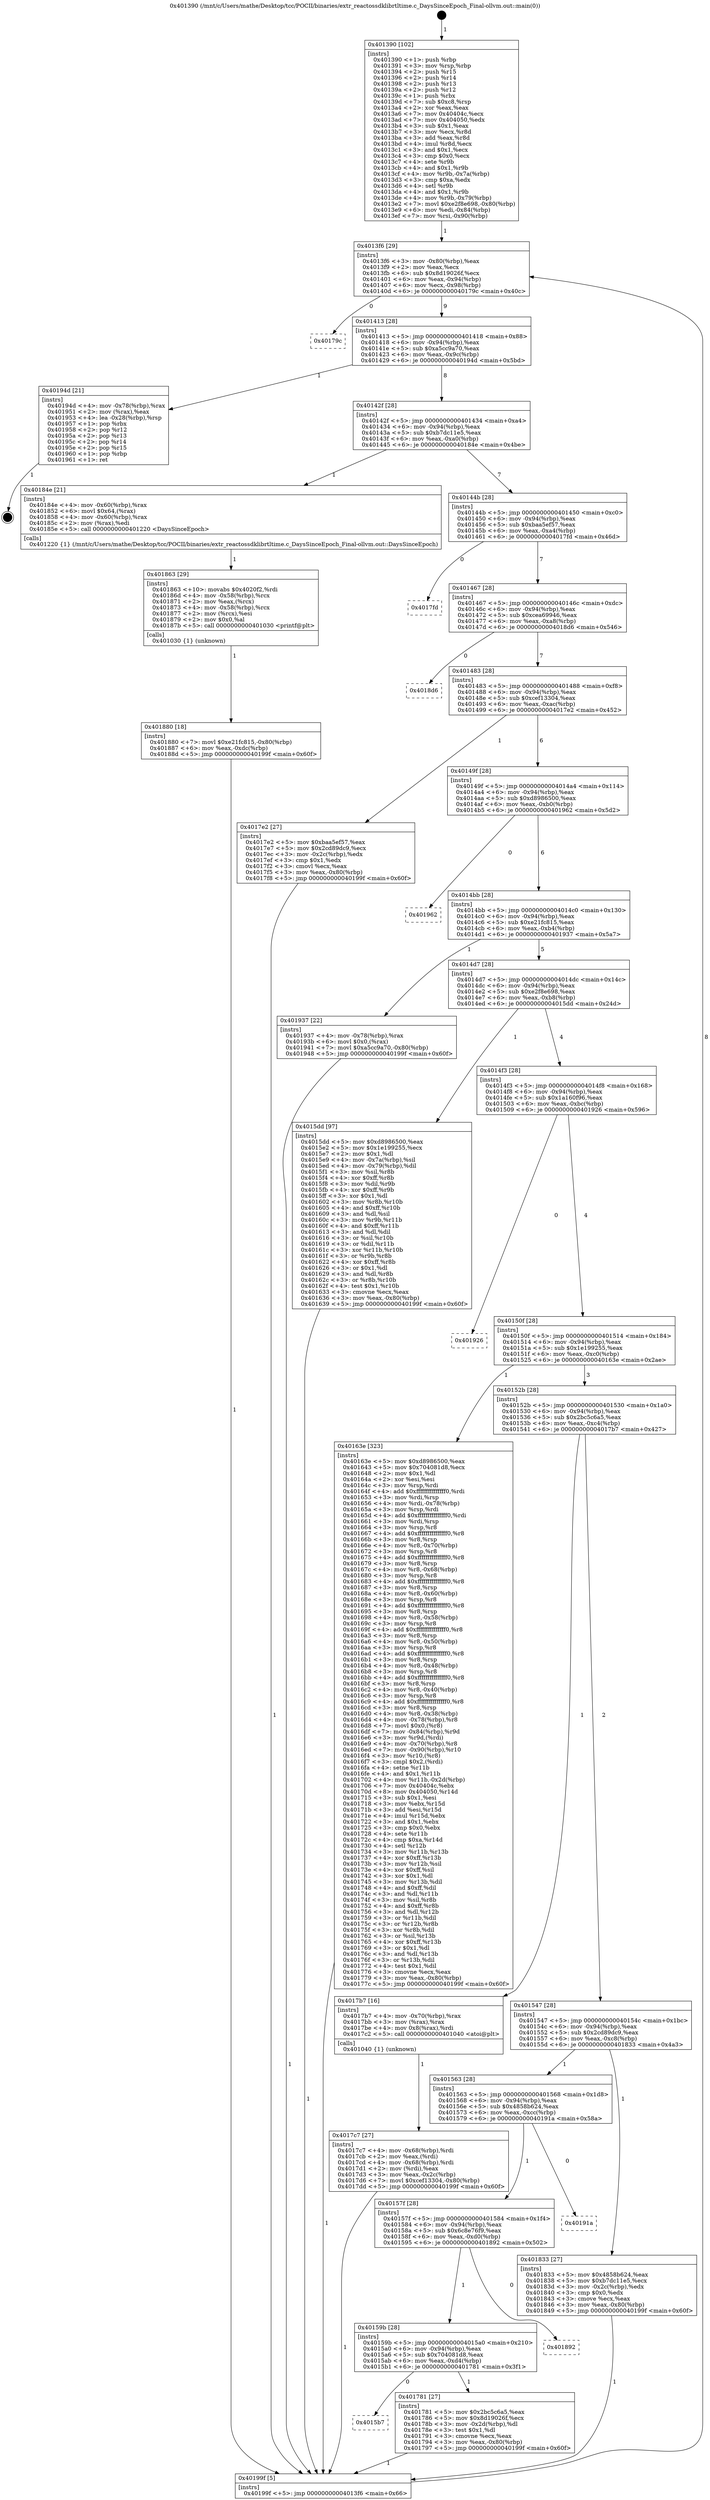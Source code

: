 digraph "0x401390" {
  label = "0x401390 (/mnt/c/Users/mathe/Desktop/tcc/POCII/binaries/extr_reactossdklibrtltime.c_DaysSinceEpoch_Final-ollvm.out::main(0))"
  labelloc = "t"
  node[shape=record]

  Entry [label="",width=0.3,height=0.3,shape=circle,fillcolor=black,style=filled]
  "0x4013f6" [label="{
     0x4013f6 [29]\l
     | [instrs]\l
     &nbsp;&nbsp;0x4013f6 \<+3\>: mov -0x80(%rbp),%eax\l
     &nbsp;&nbsp;0x4013f9 \<+2\>: mov %eax,%ecx\l
     &nbsp;&nbsp;0x4013fb \<+6\>: sub $0x8d19026f,%ecx\l
     &nbsp;&nbsp;0x401401 \<+6\>: mov %eax,-0x94(%rbp)\l
     &nbsp;&nbsp;0x401407 \<+6\>: mov %ecx,-0x98(%rbp)\l
     &nbsp;&nbsp;0x40140d \<+6\>: je 000000000040179c \<main+0x40c\>\l
  }"]
  "0x40179c" [label="{
     0x40179c\l
  }", style=dashed]
  "0x401413" [label="{
     0x401413 [28]\l
     | [instrs]\l
     &nbsp;&nbsp;0x401413 \<+5\>: jmp 0000000000401418 \<main+0x88\>\l
     &nbsp;&nbsp;0x401418 \<+6\>: mov -0x94(%rbp),%eax\l
     &nbsp;&nbsp;0x40141e \<+5\>: sub $0xa5cc9a70,%eax\l
     &nbsp;&nbsp;0x401423 \<+6\>: mov %eax,-0x9c(%rbp)\l
     &nbsp;&nbsp;0x401429 \<+6\>: je 000000000040194d \<main+0x5bd\>\l
  }"]
  Exit [label="",width=0.3,height=0.3,shape=circle,fillcolor=black,style=filled,peripheries=2]
  "0x40194d" [label="{
     0x40194d [21]\l
     | [instrs]\l
     &nbsp;&nbsp;0x40194d \<+4\>: mov -0x78(%rbp),%rax\l
     &nbsp;&nbsp;0x401951 \<+2\>: mov (%rax),%eax\l
     &nbsp;&nbsp;0x401953 \<+4\>: lea -0x28(%rbp),%rsp\l
     &nbsp;&nbsp;0x401957 \<+1\>: pop %rbx\l
     &nbsp;&nbsp;0x401958 \<+2\>: pop %r12\l
     &nbsp;&nbsp;0x40195a \<+2\>: pop %r13\l
     &nbsp;&nbsp;0x40195c \<+2\>: pop %r14\l
     &nbsp;&nbsp;0x40195e \<+2\>: pop %r15\l
     &nbsp;&nbsp;0x401960 \<+1\>: pop %rbp\l
     &nbsp;&nbsp;0x401961 \<+1\>: ret\l
  }"]
  "0x40142f" [label="{
     0x40142f [28]\l
     | [instrs]\l
     &nbsp;&nbsp;0x40142f \<+5\>: jmp 0000000000401434 \<main+0xa4\>\l
     &nbsp;&nbsp;0x401434 \<+6\>: mov -0x94(%rbp),%eax\l
     &nbsp;&nbsp;0x40143a \<+5\>: sub $0xb7dc11e5,%eax\l
     &nbsp;&nbsp;0x40143f \<+6\>: mov %eax,-0xa0(%rbp)\l
     &nbsp;&nbsp;0x401445 \<+6\>: je 000000000040184e \<main+0x4be\>\l
  }"]
  "0x401880" [label="{
     0x401880 [18]\l
     | [instrs]\l
     &nbsp;&nbsp;0x401880 \<+7\>: movl $0xe21fc815,-0x80(%rbp)\l
     &nbsp;&nbsp;0x401887 \<+6\>: mov %eax,-0xdc(%rbp)\l
     &nbsp;&nbsp;0x40188d \<+5\>: jmp 000000000040199f \<main+0x60f\>\l
  }"]
  "0x40184e" [label="{
     0x40184e [21]\l
     | [instrs]\l
     &nbsp;&nbsp;0x40184e \<+4\>: mov -0x60(%rbp),%rax\l
     &nbsp;&nbsp;0x401852 \<+6\>: movl $0x64,(%rax)\l
     &nbsp;&nbsp;0x401858 \<+4\>: mov -0x60(%rbp),%rax\l
     &nbsp;&nbsp;0x40185c \<+2\>: mov (%rax),%edi\l
     &nbsp;&nbsp;0x40185e \<+5\>: call 0000000000401220 \<DaysSinceEpoch\>\l
     | [calls]\l
     &nbsp;&nbsp;0x401220 \{1\} (/mnt/c/Users/mathe/Desktop/tcc/POCII/binaries/extr_reactossdklibrtltime.c_DaysSinceEpoch_Final-ollvm.out::DaysSinceEpoch)\l
  }"]
  "0x40144b" [label="{
     0x40144b [28]\l
     | [instrs]\l
     &nbsp;&nbsp;0x40144b \<+5\>: jmp 0000000000401450 \<main+0xc0\>\l
     &nbsp;&nbsp;0x401450 \<+6\>: mov -0x94(%rbp),%eax\l
     &nbsp;&nbsp;0x401456 \<+5\>: sub $0xbaa5ef57,%eax\l
     &nbsp;&nbsp;0x40145b \<+6\>: mov %eax,-0xa4(%rbp)\l
     &nbsp;&nbsp;0x401461 \<+6\>: je 00000000004017fd \<main+0x46d\>\l
  }"]
  "0x401863" [label="{
     0x401863 [29]\l
     | [instrs]\l
     &nbsp;&nbsp;0x401863 \<+10\>: movabs $0x4020f2,%rdi\l
     &nbsp;&nbsp;0x40186d \<+4\>: mov -0x58(%rbp),%rcx\l
     &nbsp;&nbsp;0x401871 \<+2\>: mov %eax,(%rcx)\l
     &nbsp;&nbsp;0x401873 \<+4\>: mov -0x58(%rbp),%rcx\l
     &nbsp;&nbsp;0x401877 \<+2\>: mov (%rcx),%esi\l
     &nbsp;&nbsp;0x401879 \<+2\>: mov $0x0,%al\l
     &nbsp;&nbsp;0x40187b \<+5\>: call 0000000000401030 \<printf@plt\>\l
     | [calls]\l
     &nbsp;&nbsp;0x401030 \{1\} (unknown)\l
  }"]
  "0x4017fd" [label="{
     0x4017fd\l
  }", style=dashed]
  "0x401467" [label="{
     0x401467 [28]\l
     | [instrs]\l
     &nbsp;&nbsp;0x401467 \<+5\>: jmp 000000000040146c \<main+0xdc\>\l
     &nbsp;&nbsp;0x40146c \<+6\>: mov -0x94(%rbp),%eax\l
     &nbsp;&nbsp;0x401472 \<+5\>: sub $0xcea69946,%eax\l
     &nbsp;&nbsp;0x401477 \<+6\>: mov %eax,-0xa8(%rbp)\l
     &nbsp;&nbsp;0x40147d \<+6\>: je 00000000004018d6 \<main+0x546\>\l
  }"]
  "0x4017c7" [label="{
     0x4017c7 [27]\l
     | [instrs]\l
     &nbsp;&nbsp;0x4017c7 \<+4\>: mov -0x68(%rbp),%rdi\l
     &nbsp;&nbsp;0x4017cb \<+2\>: mov %eax,(%rdi)\l
     &nbsp;&nbsp;0x4017cd \<+4\>: mov -0x68(%rbp),%rdi\l
     &nbsp;&nbsp;0x4017d1 \<+2\>: mov (%rdi),%eax\l
     &nbsp;&nbsp;0x4017d3 \<+3\>: mov %eax,-0x2c(%rbp)\l
     &nbsp;&nbsp;0x4017d6 \<+7\>: movl $0xcef13304,-0x80(%rbp)\l
     &nbsp;&nbsp;0x4017dd \<+5\>: jmp 000000000040199f \<main+0x60f\>\l
  }"]
  "0x4018d6" [label="{
     0x4018d6\l
  }", style=dashed]
  "0x401483" [label="{
     0x401483 [28]\l
     | [instrs]\l
     &nbsp;&nbsp;0x401483 \<+5\>: jmp 0000000000401488 \<main+0xf8\>\l
     &nbsp;&nbsp;0x401488 \<+6\>: mov -0x94(%rbp),%eax\l
     &nbsp;&nbsp;0x40148e \<+5\>: sub $0xcef13304,%eax\l
     &nbsp;&nbsp;0x401493 \<+6\>: mov %eax,-0xac(%rbp)\l
     &nbsp;&nbsp;0x401499 \<+6\>: je 00000000004017e2 \<main+0x452\>\l
  }"]
  "0x4015b7" [label="{
     0x4015b7\l
  }", style=dashed]
  "0x4017e2" [label="{
     0x4017e2 [27]\l
     | [instrs]\l
     &nbsp;&nbsp;0x4017e2 \<+5\>: mov $0xbaa5ef57,%eax\l
     &nbsp;&nbsp;0x4017e7 \<+5\>: mov $0x2cd89dc9,%ecx\l
     &nbsp;&nbsp;0x4017ec \<+3\>: mov -0x2c(%rbp),%edx\l
     &nbsp;&nbsp;0x4017ef \<+3\>: cmp $0x1,%edx\l
     &nbsp;&nbsp;0x4017f2 \<+3\>: cmovl %ecx,%eax\l
     &nbsp;&nbsp;0x4017f5 \<+3\>: mov %eax,-0x80(%rbp)\l
     &nbsp;&nbsp;0x4017f8 \<+5\>: jmp 000000000040199f \<main+0x60f\>\l
  }"]
  "0x40149f" [label="{
     0x40149f [28]\l
     | [instrs]\l
     &nbsp;&nbsp;0x40149f \<+5\>: jmp 00000000004014a4 \<main+0x114\>\l
     &nbsp;&nbsp;0x4014a4 \<+6\>: mov -0x94(%rbp),%eax\l
     &nbsp;&nbsp;0x4014aa \<+5\>: sub $0xd8986500,%eax\l
     &nbsp;&nbsp;0x4014af \<+6\>: mov %eax,-0xb0(%rbp)\l
     &nbsp;&nbsp;0x4014b5 \<+6\>: je 0000000000401962 \<main+0x5d2\>\l
  }"]
  "0x401781" [label="{
     0x401781 [27]\l
     | [instrs]\l
     &nbsp;&nbsp;0x401781 \<+5\>: mov $0x2bc5c6a5,%eax\l
     &nbsp;&nbsp;0x401786 \<+5\>: mov $0x8d19026f,%ecx\l
     &nbsp;&nbsp;0x40178b \<+3\>: mov -0x2d(%rbp),%dl\l
     &nbsp;&nbsp;0x40178e \<+3\>: test $0x1,%dl\l
     &nbsp;&nbsp;0x401791 \<+3\>: cmovne %ecx,%eax\l
     &nbsp;&nbsp;0x401794 \<+3\>: mov %eax,-0x80(%rbp)\l
     &nbsp;&nbsp;0x401797 \<+5\>: jmp 000000000040199f \<main+0x60f\>\l
  }"]
  "0x401962" [label="{
     0x401962\l
  }", style=dashed]
  "0x4014bb" [label="{
     0x4014bb [28]\l
     | [instrs]\l
     &nbsp;&nbsp;0x4014bb \<+5\>: jmp 00000000004014c0 \<main+0x130\>\l
     &nbsp;&nbsp;0x4014c0 \<+6\>: mov -0x94(%rbp),%eax\l
     &nbsp;&nbsp;0x4014c6 \<+5\>: sub $0xe21fc815,%eax\l
     &nbsp;&nbsp;0x4014cb \<+6\>: mov %eax,-0xb4(%rbp)\l
     &nbsp;&nbsp;0x4014d1 \<+6\>: je 0000000000401937 \<main+0x5a7\>\l
  }"]
  "0x40159b" [label="{
     0x40159b [28]\l
     | [instrs]\l
     &nbsp;&nbsp;0x40159b \<+5\>: jmp 00000000004015a0 \<main+0x210\>\l
     &nbsp;&nbsp;0x4015a0 \<+6\>: mov -0x94(%rbp),%eax\l
     &nbsp;&nbsp;0x4015a6 \<+5\>: sub $0x704081d8,%eax\l
     &nbsp;&nbsp;0x4015ab \<+6\>: mov %eax,-0xd4(%rbp)\l
     &nbsp;&nbsp;0x4015b1 \<+6\>: je 0000000000401781 \<main+0x3f1\>\l
  }"]
  "0x401937" [label="{
     0x401937 [22]\l
     | [instrs]\l
     &nbsp;&nbsp;0x401937 \<+4\>: mov -0x78(%rbp),%rax\l
     &nbsp;&nbsp;0x40193b \<+6\>: movl $0x0,(%rax)\l
     &nbsp;&nbsp;0x401941 \<+7\>: movl $0xa5cc9a70,-0x80(%rbp)\l
     &nbsp;&nbsp;0x401948 \<+5\>: jmp 000000000040199f \<main+0x60f\>\l
  }"]
  "0x4014d7" [label="{
     0x4014d7 [28]\l
     | [instrs]\l
     &nbsp;&nbsp;0x4014d7 \<+5\>: jmp 00000000004014dc \<main+0x14c\>\l
     &nbsp;&nbsp;0x4014dc \<+6\>: mov -0x94(%rbp),%eax\l
     &nbsp;&nbsp;0x4014e2 \<+5\>: sub $0xe2f8e698,%eax\l
     &nbsp;&nbsp;0x4014e7 \<+6\>: mov %eax,-0xb8(%rbp)\l
     &nbsp;&nbsp;0x4014ed \<+6\>: je 00000000004015dd \<main+0x24d\>\l
  }"]
  "0x401892" [label="{
     0x401892\l
  }", style=dashed]
  "0x4015dd" [label="{
     0x4015dd [97]\l
     | [instrs]\l
     &nbsp;&nbsp;0x4015dd \<+5\>: mov $0xd8986500,%eax\l
     &nbsp;&nbsp;0x4015e2 \<+5\>: mov $0x1e199255,%ecx\l
     &nbsp;&nbsp;0x4015e7 \<+2\>: mov $0x1,%dl\l
     &nbsp;&nbsp;0x4015e9 \<+4\>: mov -0x7a(%rbp),%sil\l
     &nbsp;&nbsp;0x4015ed \<+4\>: mov -0x79(%rbp),%dil\l
     &nbsp;&nbsp;0x4015f1 \<+3\>: mov %sil,%r8b\l
     &nbsp;&nbsp;0x4015f4 \<+4\>: xor $0xff,%r8b\l
     &nbsp;&nbsp;0x4015f8 \<+3\>: mov %dil,%r9b\l
     &nbsp;&nbsp;0x4015fb \<+4\>: xor $0xff,%r9b\l
     &nbsp;&nbsp;0x4015ff \<+3\>: xor $0x1,%dl\l
     &nbsp;&nbsp;0x401602 \<+3\>: mov %r8b,%r10b\l
     &nbsp;&nbsp;0x401605 \<+4\>: and $0xff,%r10b\l
     &nbsp;&nbsp;0x401609 \<+3\>: and %dl,%sil\l
     &nbsp;&nbsp;0x40160c \<+3\>: mov %r9b,%r11b\l
     &nbsp;&nbsp;0x40160f \<+4\>: and $0xff,%r11b\l
     &nbsp;&nbsp;0x401613 \<+3\>: and %dl,%dil\l
     &nbsp;&nbsp;0x401616 \<+3\>: or %sil,%r10b\l
     &nbsp;&nbsp;0x401619 \<+3\>: or %dil,%r11b\l
     &nbsp;&nbsp;0x40161c \<+3\>: xor %r11b,%r10b\l
     &nbsp;&nbsp;0x40161f \<+3\>: or %r9b,%r8b\l
     &nbsp;&nbsp;0x401622 \<+4\>: xor $0xff,%r8b\l
     &nbsp;&nbsp;0x401626 \<+3\>: or $0x1,%dl\l
     &nbsp;&nbsp;0x401629 \<+3\>: and %dl,%r8b\l
     &nbsp;&nbsp;0x40162c \<+3\>: or %r8b,%r10b\l
     &nbsp;&nbsp;0x40162f \<+4\>: test $0x1,%r10b\l
     &nbsp;&nbsp;0x401633 \<+3\>: cmovne %ecx,%eax\l
     &nbsp;&nbsp;0x401636 \<+3\>: mov %eax,-0x80(%rbp)\l
     &nbsp;&nbsp;0x401639 \<+5\>: jmp 000000000040199f \<main+0x60f\>\l
  }"]
  "0x4014f3" [label="{
     0x4014f3 [28]\l
     | [instrs]\l
     &nbsp;&nbsp;0x4014f3 \<+5\>: jmp 00000000004014f8 \<main+0x168\>\l
     &nbsp;&nbsp;0x4014f8 \<+6\>: mov -0x94(%rbp),%eax\l
     &nbsp;&nbsp;0x4014fe \<+5\>: sub $0x1a160f96,%eax\l
     &nbsp;&nbsp;0x401503 \<+6\>: mov %eax,-0xbc(%rbp)\l
     &nbsp;&nbsp;0x401509 \<+6\>: je 0000000000401926 \<main+0x596\>\l
  }"]
  "0x40199f" [label="{
     0x40199f [5]\l
     | [instrs]\l
     &nbsp;&nbsp;0x40199f \<+5\>: jmp 00000000004013f6 \<main+0x66\>\l
  }"]
  "0x401390" [label="{
     0x401390 [102]\l
     | [instrs]\l
     &nbsp;&nbsp;0x401390 \<+1\>: push %rbp\l
     &nbsp;&nbsp;0x401391 \<+3\>: mov %rsp,%rbp\l
     &nbsp;&nbsp;0x401394 \<+2\>: push %r15\l
     &nbsp;&nbsp;0x401396 \<+2\>: push %r14\l
     &nbsp;&nbsp;0x401398 \<+2\>: push %r13\l
     &nbsp;&nbsp;0x40139a \<+2\>: push %r12\l
     &nbsp;&nbsp;0x40139c \<+1\>: push %rbx\l
     &nbsp;&nbsp;0x40139d \<+7\>: sub $0xc8,%rsp\l
     &nbsp;&nbsp;0x4013a4 \<+2\>: xor %eax,%eax\l
     &nbsp;&nbsp;0x4013a6 \<+7\>: mov 0x40404c,%ecx\l
     &nbsp;&nbsp;0x4013ad \<+7\>: mov 0x404050,%edx\l
     &nbsp;&nbsp;0x4013b4 \<+3\>: sub $0x1,%eax\l
     &nbsp;&nbsp;0x4013b7 \<+3\>: mov %ecx,%r8d\l
     &nbsp;&nbsp;0x4013ba \<+3\>: add %eax,%r8d\l
     &nbsp;&nbsp;0x4013bd \<+4\>: imul %r8d,%ecx\l
     &nbsp;&nbsp;0x4013c1 \<+3\>: and $0x1,%ecx\l
     &nbsp;&nbsp;0x4013c4 \<+3\>: cmp $0x0,%ecx\l
     &nbsp;&nbsp;0x4013c7 \<+4\>: sete %r9b\l
     &nbsp;&nbsp;0x4013cb \<+4\>: and $0x1,%r9b\l
     &nbsp;&nbsp;0x4013cf \<+4\>: mov %r9b,-0x7a(%rbp)\l
     &nbsp;&nbsp;0x4013d3 \<+3\>: cmp $0xa,%edx\l
     &nbsp;&nbsp;0x4013d6 \<+4\>: setl %r9b\l
     &nbsp;&nbsp;0x4013da \<+4\>: and $0x1,%r9b\l
     &nbsp;&nbsp;0x4013de \<+4\>: mov %r9b,-0x79(%rbp)\l
     &nbsp;&nbsp;0x4013e2 \<+7\>: movl $0xe2f8e698,-0x80(%rbp)\l
     &nbsp;&nbsp;0x4013e9 \<+6\>: mov %edi,-0x84(%rbp)\l
     &nbsp;&nbsp;0x4013ef \<+7\>: mov %rsi,-0x90(%rbp)\l
  }"]
  "0x40157f" [label="{
     0x40157f [28]\l
     | [instrs]\l
     &nbsp;&nbsp;0x40157f \<+5\>: jmp 0000000000401584 \<main+0x1f4\>\l
     &nbsp;&nbsp;0x401584 \<+6\>: mov -0x94(%rbp),%eax\l
     &nbsp;&nbsp;0x40158a \<+5\>: sub $0x6c8e76f9,%eax\l
     &nbsp;&nbsp;0x40158f \<+6\>: mov %eax,-0xd0(%rbp)\l
     &nbsp;&nbsp;0x401595 \<+6\>: je 0000000000401892 \<main+0x502\>\l
  }"]
  "0x401926" [label="{
     0x401926\l
  }", style=dashed]
  "0x40150f" [label="{
     0x40150f [28]\l
     | [instrs]\l
     &nbsp;&nbsp;0x40150f \<+5\>: jmp 0000000000401514 \<main+0x184\>\l
     &nbsp;&nbsp;0x401514 \<+6\>: mov -0x94(%rbp),%eax\l
     &nbsp;&nbsp;0x40151a \<+5\>: sub $0x1e199255,%eax\l
     &nbsp;&nbsp;0x40151f \<+6\>: mov %eax,-0xc0(%rbp)\l
     &nbsp;&nbsp;0x401525 \<+6\>: je 000000000040163e \<main+0x2ae\>\l
  }"]
  "0x40191a" [label="{
     0x40191a\l
  }", style=dashed]
  "0x40163e" [label="{
     0x40163e [323]\l
     | [instrs]\l
     &nbsp;&nbsp;0x40163e \<+5\>: mov $0xd8986500,%eax\l
     &nbsp;&nbsp;0x401643 \<+5\>: mov $0x704081d8,%ecx\l
     &nbsp;&nbsp;0x401648 \<+2\>: mov $0x1,%dl\l
     &nbsp;&nbsp;0x40164a \<+2\>: xor %esi,%esi\l
     &nbsp;&nbsp;0x40164c \<+3\>: mov %rsp,%rdi\l
     &nbsp;&nbsp;0x40164f \<+4\>: add $0xfffffffffffffff0,%rdi\l
     &nbsp;&nbsp;0x401653 \<+3\>: mov %rdi,%rsp\l
     &nbsp;&nbsp;0x401656 \<+4\>: mov %rdi,-0x78(%rbp)\l
     &nbsp;&nbsp;0x40165a \<+3\>: mov %rsp,%rdi\l
     &nbsp;&nbsp;0x40165d \<+4\>: add $0xfffffffffffffff0,%rdi\l
     &nbsp;&nbsp;0x401661 \<+3\>: mov %rdi,%rsp\l
     &nbsp;&nbsp;0x401664 \<+3\>: mov %rsp,%r8\l
     &nbsp;&nbsp;0x401667 \<+4\>: add $0xfffffffffffffff0,%r8\l
     &nbsp;&nbsp;0x40166b \<+3\>: mov %r8,%rsp\l
     &nbsp;&nbsp;0x40166e \<+4\>: mov %r8,-0x70(%rbp)\l
     &nbsp;&nbsp;0x401672 \<+3\>: mov %rsp,%r8\l
     &nbsp;&nbsp;0x401675 \<+4\>: add $0xfffffffffffffff0,%r8\l
     &nbsp;&nbsp;0x401679 \<+3\>: mov %r8,%rsp\l
     &nbsp;&nbsp;0x40167c \<+4\>: mov %r8,-0x68(%rbp)\l
     &nbsp;&nbsp;0x401680 \<+3\>: mov %rsp,%r8\l
     &nbsp;&nbsp;0x401683 \<+4\>: add $0xfffffffffffffff0,%r8\l
     &nbsp;&nbsp;0x401687 \<+3\>: mov %r8,%rsp\l
     &nbsp;&nbsp;0x40168a \<+4\>: mov %r8,-0x60(%rbp)\l
     &nbsp;&nbsp;0x40168e \<+3\>: mov %rsp,%r8\l
     &nbsp;&nbsp;0x401691 \<+4\>: add $0xfffffffffffffff0,%r8\l
     &nbsp;&nbsp;0x401695 \<+3\>: mov %r8,%rsp\l
     &nbsp;&nbsp;0x401698 \<+4\>: mov %r8,-0x58(%rbp)\l
     &nbsp;&nbsp;0x40169c \<+3\>: mov %rsp,%r8\l
     &nbsp;&nbsp;0x40169f \<+4\>: add $0xfffffffffffffff0,%r8\l
     &nbsp;&nbsp;0x4016a3 \<+3\>: mov %r8,%rsp\l
     &nbsp;&nbsp;0x4016a6 \<+4\>: mov %r8,-0x50(%rbp)\l
     &nbsp;&nbsp;0x4016aa \<+3\>: mov %rsp,%r8\l
     &nbsp;&nbsp;0x4016ad \<+4\>: add $0xfffffffffffffff0,%r8\l
     &nbsp;&nbsp;0x4016b1 \<+3\>: mov %r8,%rsp\l
     &nbsp;&nbsp;0x4016b4 \<+4\>: mov %r8,-0x48(%rbp)\l
     &nbsp;&nbsp;0x4016b8 \<+3\>: mov %rsp,%r8\l
     &nbsp;&nbsp;0x4016bb \<+4\>: add $0xfffffffffffffff0,%r8\l
     &nbsp;&nbsp;0x4016bf \<+3\>: mov %r8,%rsp\l
     &nbsp;&nbsp;0x4016c2 \<+4\>: mov %r8,-0x40(%rbp)\l
     &nbsp;&nbsp;0x4016c6 \<+3\>: mov %rsp,%r8\l
     &nbsp;&nbsp;0x4016c9 \<+4\>: add $0xfffffffffffffff0,%r8\l
     &nbsp;&nbsp;0x4016cd \<+3\>: mov %r8,%rsp\l
     &nbsp;&nbsp;0x4016d0 \<+4\>: mov %r8,-0x38(%rbp)\l
     &nbsp;&nbsp;0x4016d4 \<+4\>: mov -0x78(%rbp),%r8\l
     &nbsp;&nbsp;0x4016d8 \<+7\>: movl $0x0,(%r8)\l
     &nbsp;&nbsp;0x4016df \<+7\>: mov -0x84(%rbp),%r9d\l
     &nbsp;&nbsp;0x4016e6 \<+3\>: mov %r9d,(%rdi)\l
     &nbsp;&nbsp;0x4016e9 \<+4\>: mov -0x70(%rbp),%r8\l
     &nbsp;&nbsp;0x4016ed \<+7\>: mov -0x90(%rbp),%r10\l
     &nbsp;&nbsp;0x4016f4 \<+3\>: mov %r10,(%r8)\l
     &nbsp;&nbsp;0x4016f7 \<+3\>: cmpl $0x2,(%rdi)\l
     &nbsp;&nbsp;0x4016fa \<+4\>: setne %r11b\l
     &nbsp;&nbsp;0x4016fe \<+4\>: and $0x1,%r11b\l
     &nbsp;&nbsp;0x401702 \<+4\>: mov %r11b,-0x2d(%rbp)\l
     &nbsp;&nbsp;0x401706 \<+7\>: mov 0x40404c,%ebx\l
     &nbsp;&nbsp;0x40170d \<+8\>: mov 0x404050,%r14d\l
     &nbsp;&nbsp;0x401715 \<+3\>: sub $0x1,%esi\l
     &nbsp;&nbsp;0x401718 \<+3\>: mov %ebx,%r15d\l
     &nbsp;&nbsp;0x40171b \<+3\>: add %esi,%r15d\l
     &nbsp;&nbsp;0x40171e \<+4\>: imul %r15d,%ebx\l
     &nbsp;&nbsp;0x401722 \<+3\>: and $0x1,%ebx\l
     &nbsp;&nbsp;0x401725 \<+3\>: cmp $0x0,%ebx\l
     &nbsp;&nbsp;0x401728 \<+4\>: sete %r11b\l
     &nbsp;&nbsp;0x40172c \<+4\>: cmp $0xa,%r14d\l
     &nbsp;&nbsp;0x401730 \<+4\>: setl %r12b\l
     &nbsp;&nbsp;0x401734 \<+3\>: mov %r11b,%r13b\l
     &nbsp;&nbsp;0x401737 \<+4\>: xor $0xff,%r13b\l
     &nbsp;&nbsp;0x40173b \<+3\>: mov %r12b,%sil\l
     &nbsp;&nbsp;0x40173e \<+4\>: xor $0xff,%sil\l
     &nbsp;&nbsp;0x401742 \<+3\>: xor $0x1,%dl\l
     &nbsp;&nbsp;0x401745 \<+3\>: mov %r13b,%dil\l
     &nbsp;&nbsp;0x401748 \<+4\>: and $0xff,%dil\l
     &nbsp;&nbsp;0x40174c \<+3\>: and %dl,%r11b\l
     &nbsp;&nbsp;0x40174f \<+3\>: mov %sil,%r8b\l
     &nbsp;&nbsp;0x401752 \<+4\>: and $0xff,%r8b\l
     &nbsp;&nbsp;0x401756 \<+3\>: and %dl,%r12b\l
     &nbsp;&nbsp;0x401759 \<+3\>: or %r11b,%dil\l
     &nbsp;&nbsp;0x40175c \<+3\>: or %r12b,%r8b\l
     &nbsp;&nbsp;0x40175f \<+3\>: xor %r8b,%dil\l
     &nbsp;&nbsp;0x401762 \<+3\>: or %sil,%r13b\l
     &nbsp;&nbsp;0x401765 \<+4\>: xor $0xff,%r13b\l
     &nbsp;&nbsp;0x401769 \<+3\>: or $0x1,%dl\l
     &nbsp;&nbsp;0x40176c \<+3\>: and %dl,%r13b\l
     &nbsp;&nbsp;0x40176f \<+3\>: or %r13b,%dil\l
     &nbsp;&nbsp;0x401772 \<+4\>: test $0x1,%dil\l
     &nbsp;&nbsp;0x401776 \<+3\>: cmovne %ecx,%eax\l
     &nbsp;&nbsp;0x401779 \<+3\>: mov %eax,-0x80(%rbp)\l
     &nbsp;&nbsp;0x40177c \<+5\>: jmp 000000000040199f \<main+0x60f\>\l
  }"]
  "0x40152b" [label="{
     0x40152b [28]\l
     | [instrs]\l
     &nbsp;&nbsp;0x40152b \<+5\>: jmp 0000000000401530 \<main+0x1a0\>\l
     &nbsp;&nbsp;0x401530 \<+6\>: mov -0x94(%rbp),%eax\l
     &nbsp;&nbsp;0x401536 \<+5\>: sub $0x2bc5c6a5,%eax\l
     &nbsp;&nbsp;0x40153b \<+6\>: mov %eax,-0xc4(%rbp)\l
     &nbsp;&nbsp;0x401541 \<+6\>: je 00000000004017b7 \<main+0x427\>\l
  }"]
  "0x401563" [label="{
     0x401563 [28]\l
     | [instrs]\l
     &nbsp;&nbsp;0x401563 \<+5\>: jmp 0000000000401568 \<main+0x1d8\>\l
     &nbsp;&nbsp;0x401568 \<+6\>: mov -0x94(%rbp),%eax\l
     &nbsp;&nbsp;0x40156e \<+5\>: sub $0x4858b624,%eax\l
     &nbsp;&nbsp;0x401573 \<+6\>: mov %eax,-0xcc(%rbp)\l
     &nbsp;&nbsp;0x401579 \<+6\>: je 000000000040191a \<main+0x58a\>\l
  }"]
  "0x401833" [label="{
     0x401833 [27]\l
     | [instrs]\l
     &nbsp;&nbsp;0x401833 \<+5\>: mov $0x4858b624,%eax\l
     &nbsp;&nbsp;0x401838 \<+5\>: mov $0xb7dc11e5,%ecx\l
     &nbsp;&nbsp;0x40183d \<+3\>: mov -0x2c(%rbp),%edx\l
     &nbsp;&nbsp;0x401840 \<+3\>: cmp $0x0,%edx\l
     &nbsp;&nbsp;0x401843 \<+3\>: cmove %ecx,%eax\l
     &nbsp;&nbsp;0x401846 \<+3\>: mov %eax,-0x80(%rbp)\l
     &nbsp;&nbsp;0x401849 \<+5\>: jmp 000000000040199f \<main+0x60f\>\l
  }"]
  "0x4017b7" [label="{
     0x4017b7 [16]\l
     | [instrs]\l
     &nbsp;&nbsp;0x4017b7 \<+4\>: mov -0x70(%rbp),%rax\l
     &nbsp;&nbsp;0x4017bb \<+3\>: mov (%rax),%rax\l
     &nbsp;&nbsp;0x4017be \<+4\>: mov 0x8(%rax),%rdi\l
     &nbsp;&nbsp;0x4017c2 \<+5\>: call 0000000000401040 \<atoi@plt\>\l
     | [calls]\l
     &nbsp;&nbsp;0x401040 \{1\} (unknown)\l
  }"]
  "0x401547" [label="{
     0x401547 [28]\l
     | [instrs]\l
     &nbsp;&nbsp;0x401547 \<+5\>: jmp 000000000040154c \<main+0x1bc\>\l
     &nbsp;&nbsp;0x40154c \<+6\>: mov -0x94(%rbp),%eax\l
     &nbsp;&nbsp;0x401552 \<+5\>: sub $0x2cd89dc9,%eax\l
     &nbsp;&nbsp;0x401557 \<+6\>: mov %eax,-0xc8(%rbp)\l
     &nbsp;&nbsp;0x40155d \<+6\>: je 0000000000401833 \<main+0x4a3\>\l
  }"]
  Entry -> "0x401390" [label=" 1"]
  "0x4013f6" -> "0x40179c" [label=" 0"]
  "0x4013f6" -> "0x401413" [label=" 9"]
  "0x40194d" -> Exit [label=" 1"]
  "0x401413" -> "0x40194d" [label=" 1"]
  "0x401413" -> "0x40142f" [label=" 8"]
  "0x401937" -> "0x40199f" [label=" 1"]
  "0x40142f" -> "0x40184e" [label=" 1"]
  "0x40142f" -> "0x40144b" [label=" 7"]
  "0x401880" -> "0x40199f" [label=" 1"]
  "0x40144b" -> "0x4017fd" [label=" 0"]
  "0x40144b" -> "0x401467" [label=" 7"]
  "0x401863" -> "0x401880" [label=" 1"]
  "0x401467" -> "0x4018d6" [label=" 0"]
  "0x401467" -> "0x401483" [label=" 7"]
  "0x40184e" -> "0x401863" [label=" 1"]
  "0x401483" -> "0x4017e2" [label=" 1"]
  "0x401483" -> "0x40149f" [label=" 6"]
  "0x401833" -> "0x40199f" [label=" 1"]
  "0x40149f" -> "0x401962" [label=" 0"]
  "0x40149f" -> "0x4014bb" [label=" 6"]
  "0x4017e2" -> "0x40199f" [label=" 1"]
  "0x4014bb" -> "0x401937" [label=" 1"]
  "0x4014bb" -> "0x4014d7" [label=" 5"]
  "0x4017b7" -> "0x4017c7" [label=" 1"]
  "0x4014d7" -> "0x4015dd" [label=" 1"]
  "0x4014d7" -> "0x4014f3" [label=" 4"]
  "0x4015dd" -> "0x40199f" [label=" 1"]
  "0x401390" -> "0x4013f6" [label=" 1"]
  "0x40199f" -> "0x4013f6" [label=" 8"]
  "0x401781" -> "0x40199f" [label=" 1"]
  "0x4014f3" -> "0x401926" [label=" 0"]
  "0x4014f3" -> "0x40150f" [label=" 4"]
  "0x40159b" -> "0x401781" [label=" 1"]
  "0x40150f" -> "0x40163e" [label=" 1"]
  "0x40150f" -> "0x40152b" [label=" 3"]
  "0x4017c7" -> "0x40199f" [label=" 1"]
  "0x40163e" -> "0x40199f" [label=" 1"]
  "0x40157f" -> "0x401892" [label=" 0"]
  "0x40152b" -> "0x4017b7" [label=" 1"]
  "0x40152b" -> "0x401547" [label=" 2"]
  "0x40159b" -> "0x4015b7" [label=" 0"]
  "0x401547" -> "0x401833" [label=" 1"]
  "0x401547" -> "0x401563" [label=" 1"]
  "0x40157f" -> "0x40159b" [label=" 1"]
  "0x401563" -> "0x40191a" [label=" 0"]
  "0x401563" -> "0x40157f" [label=" 1"]
}
